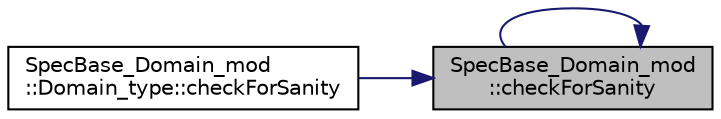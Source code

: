 digraph "SpecBase_Domain_mod::checkForSanity"
{
 // LATEX_PDF_SIZE
  edge [fontname="Helvetica",fontsize="10",labelfontname="Helvetica",labelfontsize="10"];
  node [fontname="Helvetica",fontsize="10",shape=record];
  rankdir="RL";
  Node1 [label="SpecBase_Domain_mod\l::checkForSanity",height=0.2,width=0.4,color="black", fillcolor="grey75", style="filled", fontcolor="black",tooltip=" "];
  Node1 -> Node2 [dir="back",color="midnightblue",fontsize="10",style="solid"];
  Node2 [label="SpecBase_Domain_mod\l::Domain_type::checkForSanity",height=0.2,width=0.4,color="black", fillcolor="white", style="filled",URL="$structSpecBase__Domain__mod_1_1Domain__type.html#a697ccdf9f571da65dab1af17eb5d0881",tooltip=" "];
  Node1 -> Node1 [dir="back",color="midnightblue",fontsize="10",style="solid"];
}
